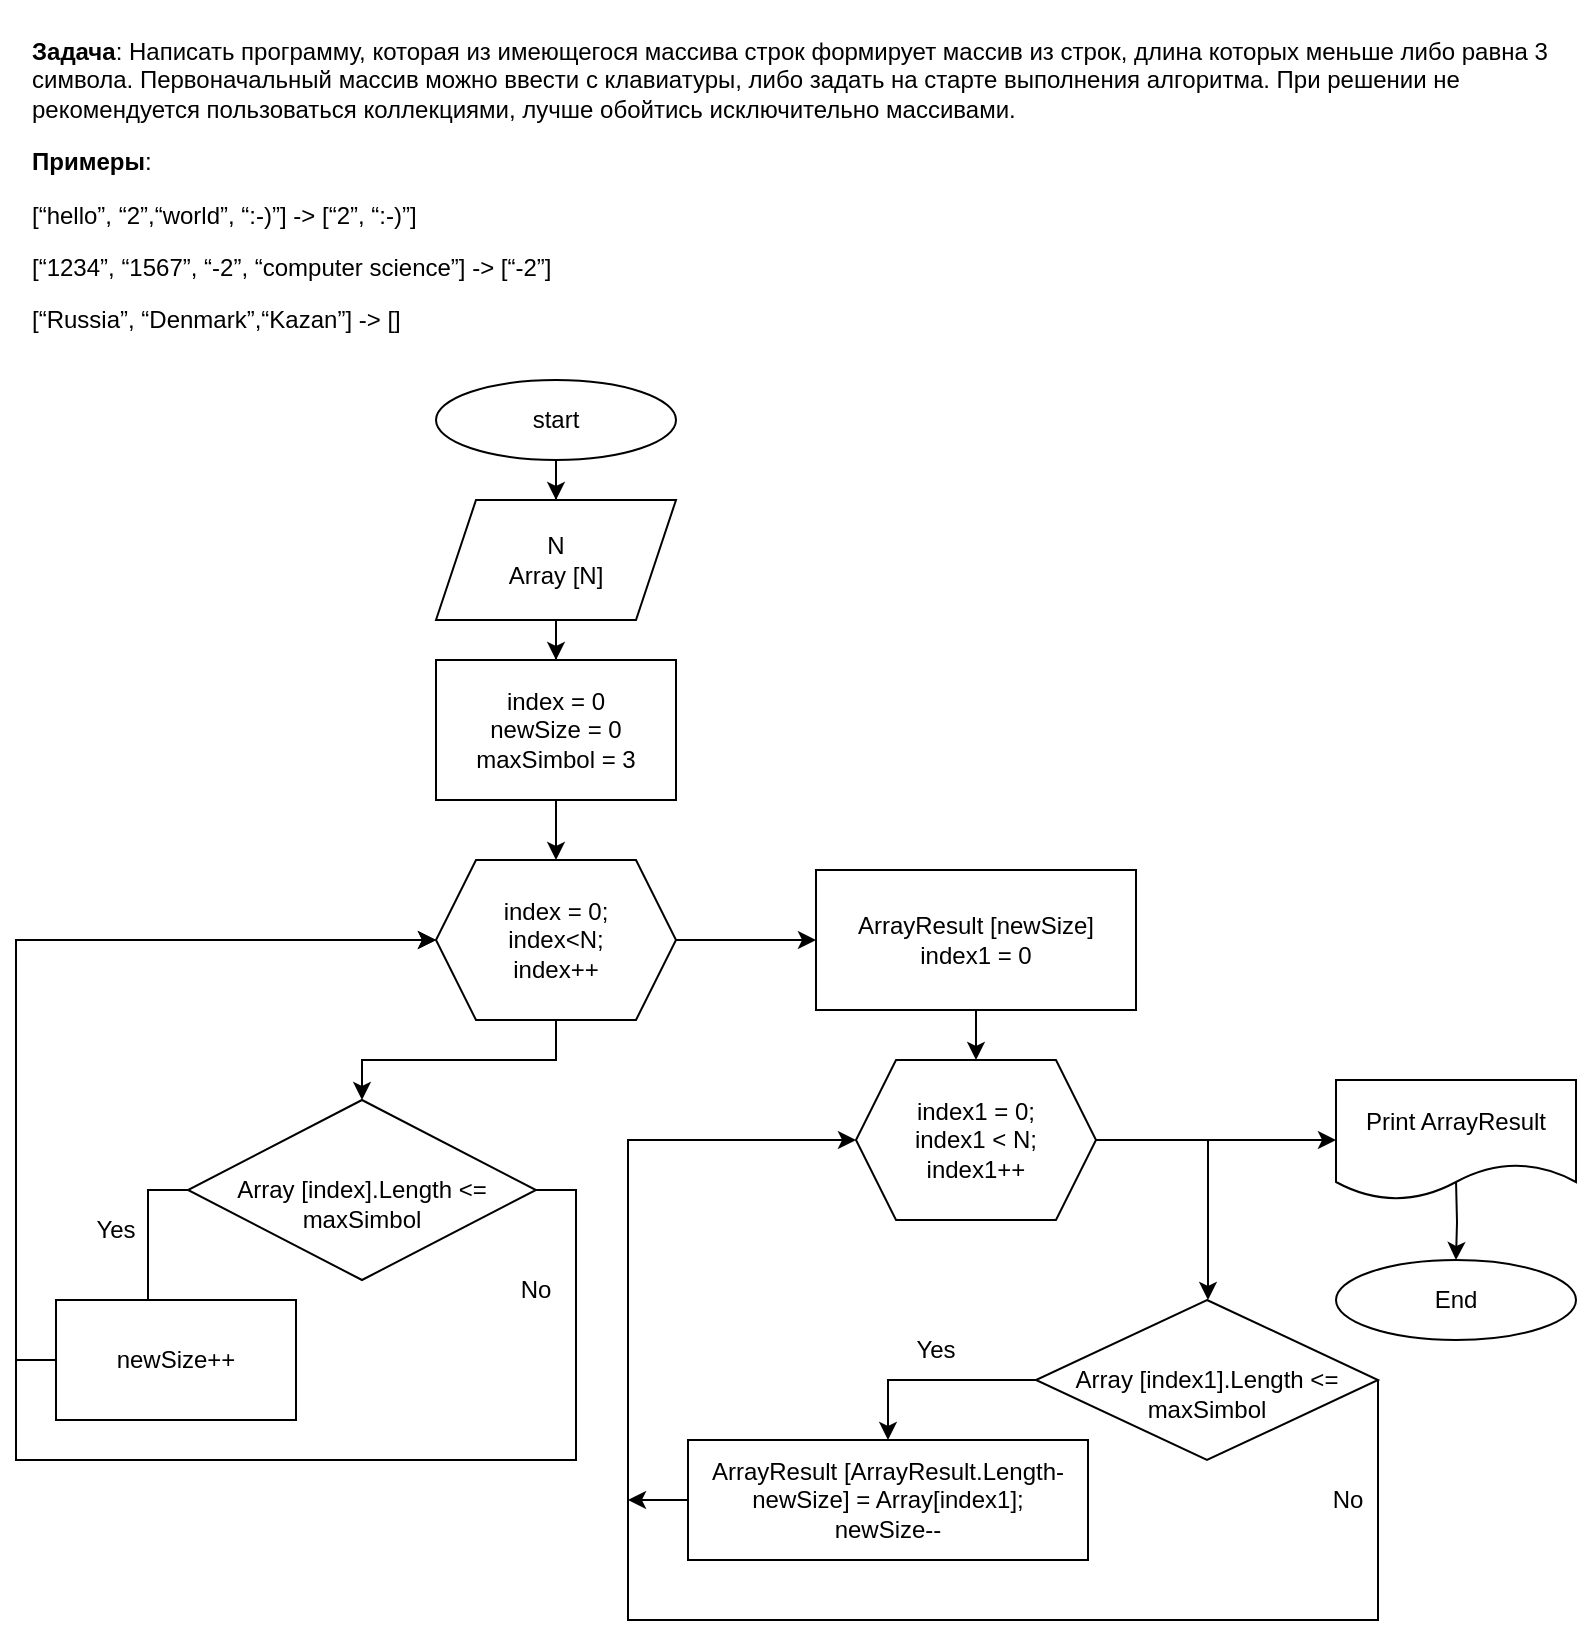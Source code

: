 <mxfile version="21.0.2" type="device"><diagram name="Страница 1" id="izjGfFysfbXaqgnFwS42"><mxGraphModel dx="1674" dy="707" grid="1" gridSize="10" guides="1" tooltips="1" connect="1" arrows="1" fold="1" page="1" pageScale="1" pageWidth="827" pageHeight="1169" math="0" shadow="0"><root><mxCell id="0"/><mxCell id="1" parent="0"/><mxCell id="Pwh_TSzeMTzQJm2Xa7C8-1" value="&lt;p class=&quot;MsoNormal&quot;&gt;&lt;b style=&quot;mso-bidi-font-weight:normal&quot;&gt;Задача&lt;/b&gt;: Написать программу, которая из имеющегося массива строк формирует массив из строк, длина которых меньше либо равна 3 символа. Первоначальный массив можно ввести с клавиатуры, либо&amp;nbsp;задать на старте выполнения алгоритма. При решении не рекомендуется&amp;nbsp;пользоваться коллекциями, лучше обойтись исключительно массивами.&lt;/p&gt;&lt;p class=&quot;MsoNormal&quot;&gt;&lt;b style=&quot;mso-bidi-font-weight:normal&quot;&gt;Примеры&lt;/b&gt;:&lt;/p&gt;&lt;p class=&quot;MsoNormal&quot;&gt;&lt;span style=&quot;mso-ansi-language:EN-US&quot; lang=&quot;EN-US&quot;&gt;[“hello”, “2”,“world”, “:-)”] -&amp;gt; [“2”, “:-)”]&lt;/span&gt;&lt;/p&gt;&lt;p class=&quot;MsoNormal&quot;&gt;&lt;span style=&quot;mso-ansi-language:EN-US&quot; lang=&quot;EN-US&quot;&gt;[“1234”, “1567”, “-2”, “computer science”] -&amp;gt; [“-2”]&lt;/span&gt;&lt;/p&gt;&lt;p class=&quot;MsoNormal&quot;&gt;&lt;span style=&quot;mso-ansi-language:EN-US&quot; lang=&quot;EN-US&quot;&gt;[“Russia”, “Denmark”,“Kazan”] -&amp;gt; []&lt;/span&gt;&lt;/p&gt;" style="text;whiteSpace=wrap;html=1;" vertex="1" parent="1"><mxGeometry x="30" y="20" width="770" height="190" as="geometry"/></mxCell><mxCell id="Pwh_TSzeMTzQJm2Xa7C8-2" style="edgeStyle=orthogonalEdgeStyle;rounded=0;orthogonalLoop=1;jettySize=auto;html=1;" edge="1" parent="1" source="Pwh_TSzeMTzQJm2Xa7C8-3" target="Pwh_TSzeMTzQJm2Xa7C8-5"><mxGeometry relative="1" as="geometry"/></mxCell><mxCell id="Pwh_TSzeMTzQJm2Xa7C8-3" value="start" style="ellipse;whiteSpace=wrap;html=1;" vertex="1" parent="1"><mxGeometry x="234" y="210" width="120" height="40" as="geometry"/></mxCell><mxCell id="Pwh_TSzeMTzQJm2Xa7C8-4" style="edgeStyle=orthogonalEdgeStyle;rounded=0;orthogonalLoop=1;jettySize=auto;html=1;" edge="1" parent="1" source="Pwh_TSzeMTzQJm2Xa7C8-5" target="Pwh_TSzeMTzQJm2Xa7C8-7"><mxGeometry relative="1" as="geometry"/></mxCell><mxCell id="Pwh_TSzeMTzQJm2Xa7C8-5" value="N&lt;br&gt;Array [N]" style="shape=parallelogram;perimeter=parallelogramPerimeter;whiteSpace=wrap;html=1;fixedSize=1;" vertex="1" parent="1"><mxGeometry x="234" y="270" width="120" height="60" as="geometry"/></mxCell><mxCell id="Pwh_TSzeMTzQJm2Xa7C8-6" style="edgeStyle=orthogonalEdgeStyle;rounded=0;orthogonalLoop=1;jettySize=auto;html=1;entryX=0.5;entryY=0;entryDx=0;entryDy=0;" edge="1" parent="1" source="Pwh_TSzeMTzQJm2Xa7C8-7" target="Pwh_TSzeMTzQJm2Xa7C8-34"><mxGeometry relative="1" as="geometry"><mxPoint x="294" y="440" as="targetPoint"/></mxGeometry></mxCell><mxCell id="Pwh_TSzeMTzQJm2Xa7C8-7" value="index = 0&lt;br&gt;newSize = 0&lt;br&gt;maxSimbol = 3" style="rounded=0;whiteSpace=wrap;html=1;" vertex="1" parent="1"><mxGeometry x="234" y="350" width="120" height="70" as="geometry"/></mxCell><mxCell id="Pwh_TSzeMTzQJm2Xa7C8-12" style="edgeStyle=orthogonalEdgeStyle;rounded=0;orthogonalLoop=1;jettySize=auto;html=1;" edge="1" parent="1" target="Pwh_TSzeMTzQJm2Xa7C8-16"><mxGeometry relative="1" as="geometry"><mxPoint x="744" y="610" as="sourcePoint"/><Array as="points"/></mxGeometry></mxCell><mxCell id="Pwh_TSzeMTzQJm2Xa7C8-13" value="Print ArrayResult" style="shape=document;whiteSpace=wrap;html=1;boundedLbl=1;" vertex="1" parent="1"><mxGeometry x="684" y="560" width="120" height="60" as="geometry"/></mxCell><mxCell id="Pwh_TSzeMTzQJm2Xa7C8-16" value="End" style="ellipse;whiteSpace=wrap;html=1;" vertex="1" parent="1"><mxGeometry x="684" y="650" width="120" height="40" as="geometry"/></mxCell><mxCell id="Pwh_TSzeMTzQJm2Xa7C8-34" value="index = 0;&lt;br&gt;index&amp;lt;N;&lt;br&gt;index++" style="shape=hexagon;perimeter=hexagonPerimeter2;whiteSpace=wrap;html=1;fixedSize=1;" vertex="1" parent="1"><mxGeometry x="234" y="450" width="120" height="80" as="geometry"/></mxCell><mxCell id="Pwh_TSzeMTzQJm2Xa7C8-36" style="edgeStyle=orthogonalEdgeStyle;rounded=0;orthogonalLoop=1;jettySize=auto;html=1;entryX=0;entryY=0.5;entryDx=0;entryDy=0;" edge="1" parent="1" source="Pwh_TSzeMTzQJm2Xa7C8-38" target="Pwh_TSzeMTzQJm2Xa7C8-34"><mxGeometry relative="1" as="geometry"><mxPoint x="94" y="790" as="targetPoint"/><Array as="points"><mxPoint x="304" y="750"/><mxPoint x="24" y="750"/><mxPoint x="24" y="490"/></Array></mxGeometry></mxCell><mxCell id="Pwh_TSzeMTzQJm2Xa7C8-37" style="edgeStyle=orthogonalEdgeStyle;rounded=0;orthogonalLoop=1;jettySize=auto;html=1;exitX=0;exitY=0.5;exitDx=0;exitDy=0;" edge="1" parent="1" source="Pwh_TSzeMTzQJm2Xa7C8-38" target="Pwh_TSzeMTzQJm2Xa7C8-42"><mxGeometry relative="1" as="geometry"><mxPoint x="69" y="650" as="targetPoint"/></mxGeometry></mxCell><mxCell id="Pwh_TSzeMTzQJm2Xa7C8-38" value="&lt;br&gt;Array [index].Length &amp;lt;= &lt;br&gt;maxSimbol" style="rhombus;whiteSpace=wrap;html=1;" vertex="1" parent="1"><mxGeometry x="110" y="570" width="174" height="90" as="geometry"/></mxCell><mxCell id="Pwh_TSzeMTzQJm2Xa7C8-39" value="No" style="text;html=1;strokeColor=none;fillColor=none;align=center;verticalAlign=middle;whiteSpace=wrap;rounded=0;" vertex="1" parent="1"><mxGeometry x="254" y="650" width="60" height="30" as="geometry"/></mxCell><mxCell id="Pwh_TSzeMTzQJm2Xa7C8-40" value="Yes" style="text;html=1;strokeColor=none;fillColor=none;align=center;verticalAlign=middle;whiteSpace=wrap;rounded=0;" vertex="1" parent="1"><mxGeometry x="44" y="620" width="60" height="30" as="geometry"/></mxCell><mxCell id="Pwh_TSzeMTzQJm2Xa7C8-41" style="edgeStyle=orthogonalEdgeStyle;rounded=0;orthogonalLoop=1;jettySize=auto;html=1;entryX=0;entryY=0.5;entryDx=0;entryDy=0;exitX=0;exitY=0.5;exitDx=0;exitDy=0;" edge="1" parent="1" source="Pwh_TSzeMTzQJm2Xa7C8-42" target="Pwh_TSzeMTzQJm2Xa7C8-34"><mxGeometry relative="1" as="geometry"><Array as="points"><mxPoint x="24" y="700"/><mxPoint x="24" y="490"/></Array><mxPoint x="94" y="790" as="targetPoint"/></mxGeometry></mxCell><mxCell id="Pwh_TSzeMTzQJm2Xa7C8-42" value="newSize++" style="rounded=0;whiteSpace=wrap;html=1;" vertex="1" parent="1"><mxGeometry x="44" y="670" width="120" height="60" as="geometry"/></mxCell><mxCell id="Pwh_TSzeMTzQJm2Xa7C8-45" style="edgeStyle=orthogonalEdgeStyle;rounded=0;orthogonalLoop=1;jettySize=auto;html=1;entryX=0.5;entryY=0;entryDx=0;entryDy=0;" edge="1" parent="1" source="Pwh_TSzeMTzQJm2Xa7C8-34" target="Pwh_TSzeMTzQJm2Xa7C8-38"><mxGeometry relative="1" as="geometry"><mxPoint x="124" y="520" as="targetPoint"/><mxPoint x="184" y="460" as="sourcePoint"/></mxGeometry></mxCell><mxCell id="Pwh_TSzeMTzQJm2Xa7C8-46" value="ArrayResult [newSize]&lt;br&gt;index1 = 0" style="rounded=0;whiteSpace=wrap;html=1;" vertex="1" parent="1"><mxGeometry x="424" y="455" width="160" height="70" as="geometry"/></mxCell><mxCell id="Pwh_TSzeMTzQJm2Xa7C8-49" value="" style="endArrow=classic;html=1;rounded=0;exitX=1;exitY=0.5;exitDx=0;exitDy=0;entryX=0;entryY=0.5;entryDx=0;entryDy=0;" edge="1" parent="1" source="Pwh_TSzeMTzQJm2Xa7C8-34" target="Pwh_TSzeMTzQJm2Xa7C8-46"><mxGeometry width="50" height="50" relative="1" as="geometry"><mxPoint x="394" y="690" as="sourcePoint"/><mxPoint x="444" y="640" as="targetPoint"/></mxGeometry></mxCell><mxCell id="Pwh_TSzeMTzQJm2Xa7C8-50" value="index1 = 0;&lt;br&gt;index1 &amp;lt; N;&lt;br&gt;index1++" style="shape=hexagon;perimeter=hexagonPerimeter2;whiteSpace=wrap;html=1;fixedSize=1;" vertex="1" parent="1"><mxGeometry x="444" y="550" width="120" height="80" as="geometry"/></mxCell><mxCell id="Pwh_TSzeMTzQJm2Xa7C8-52" style="edgeStyle=orthogonalEdgeStyle;rounded=0;orthogonalLoop=1;jettySize=auto;html=1;exitX=0;exitY=0.5;exitDx=0;exitDy=0;" edge="1" source="Pwh_TSzeMTzQJm2Xa7C8-53" target="Pwh_TSzeMTzQJm2Xa7C8-56" parent="1"><mxGeometry relative="1" as="geometry"><mxPoint x="429" y="750" as="targetPoint"/></mxGeometry></mxCell><mxCell id="Pwh_TSzeMTzQJm2Xa7C8-53" value="&lt;br&gt;Array [index1].Length &amp;lt;= maxSimbol" style="rhombus;whiteSpace=wrap;html=1;" vertex="1" parent="1"><mxGeometry x="534" y="670" width="171" height="80" as="geometry"/></mxCell><mxCell id="Pwh_TSzeMTzQJm2Xa7C8-54" value="No" style="text;html=1;strokeColor=none;fillColor=none;align=center;verticalAlign=middle;whiteSpace=wrap;rounded=0;" vertex="1" parent="1"><mxGeometry x="660" y="755" width="60" height="30" as="geometry"/></mxCell><mxCell id="Pwh_TSzeMTzQJm2Xa7C8-55" value="Yes" style="text;html=1;strokeColor=none;fillColor=none;align=center;verticalAlign=middle;whiteSpace=wrap;rounded=0;" vertex="1" parent="1"><mxGeometry x="454" y="680" width="60" height="30" as="geometry"/></mxCell><mxCell id="Pwh_TSzeMTzQJm2Xa7C8-56" value="ArrayResult [ArrayResult.Length-newSize] = Array[index1];&lt;br&gt;newSize--" style="rounded=0;whiteSpace=wrap;html=1;" vertex="1" parent="1"><mxGeometry x="360" y="740" width="200" height="60" as="geometry"/></mxCell><mxCell id="Pwh_TSzeMTzQJm2Xa7C8-57" value="" style="endArrow=classic;html=1;rounded=0;exitX=1;exitY=0.5;exitDx=0;exitDy=0;" edge="1" parent="1"><mxGeometry width="50" height="50" relative="1" as="geometry"><mxPoint x="564" y="590" as="sourcePoint"/><mxPoint x="620" y="670" as="targetPoint"/><Array as="points"><mxPoint x="620" y="590"/></Array></mxGeometry></mxCell><mxCell id="Pwh_TSzeMTzQJm2Xa7C8-58" value="" style="endArrow=classic;html=1;rounded=0;exitX=1;exitY=0.5;exitDx=0;exitDy=0;" edge="1" parent="1" source="Pwh_TSzeMTzQJm2Xa7C8-53"><mxGeometry width="50" height="50" relative="1" as="geometry"><mxPoint x="574" y="750" as="sourcePoint"/><mxPoint x="444" y="590" as="targetPoint"/><Array as="points"><mxPoint x="705" y="830"/><mxPoint x="520" y="830"/><mxPoint x="330" y="830"/><mxPoint x="330" y="590"/></Array></mxGeometry></mxCell><mxCell id="Pwh_TSzeMTzQJm2Xa7C8-60" value="" style="endArrow=classic;html=1;rounded=0;exitX=0;exitY=0.5;exitDx=0;exitDy=0;" edge="1" parent="1" source="Pwh_TSzeMTzQJm2Xa7C8-56"><mxGeometry width="50" height="50" relative="1" as="geometry"><mxPoint x="154" y="590" as="sourcePoint"/><mxPoint x="330" y="770" as="targetPoint"/></mxGeometry></mxCell><mxCell id="Pwh_TSzeMTzQJm2Xa7C8-61" value="" style="endArrow=classic;html=1;rounded=0;entryX=0;entryY=0.5;entryDx=0;entryDy=0;" edge="1" parent="1" target="Pwh_TSzeMTzQJm2Xa7C8-13"><mxGeometry width="50" height="50" relative="1" as="geometry"><mxPoint x="564" y="590" as="sourcePoint"/><mxPoint x="334" y="410" as="targetPoint"/></mxGeometry></mxCell><mxCell id="Pwh_TSzeMTzQJm2Xa7C8-62" value="" style="endArrow=classic;html=1;rounded=0;exitX=0.5;exitY=1;exitDx=0;exitDy=0;entryX=0.5;entryY=0;entryDx=0;entryDy=0;" edge="1" parent="1" source="Pwh_TSzeMTzQJm2Xa7C8-46" target="Pwh_TSzeMTzQJm2Xa7C8-50"><mxGeometry width="50" height="50" relative="1" as="geometry"><mxPoint x="394" y="700" as="sourcePoint"/><mxPoint x="444" y="650" as="targetPoint"/></mxGeometry></mxCell></root></mxGraphModel></diagram></mxfile>